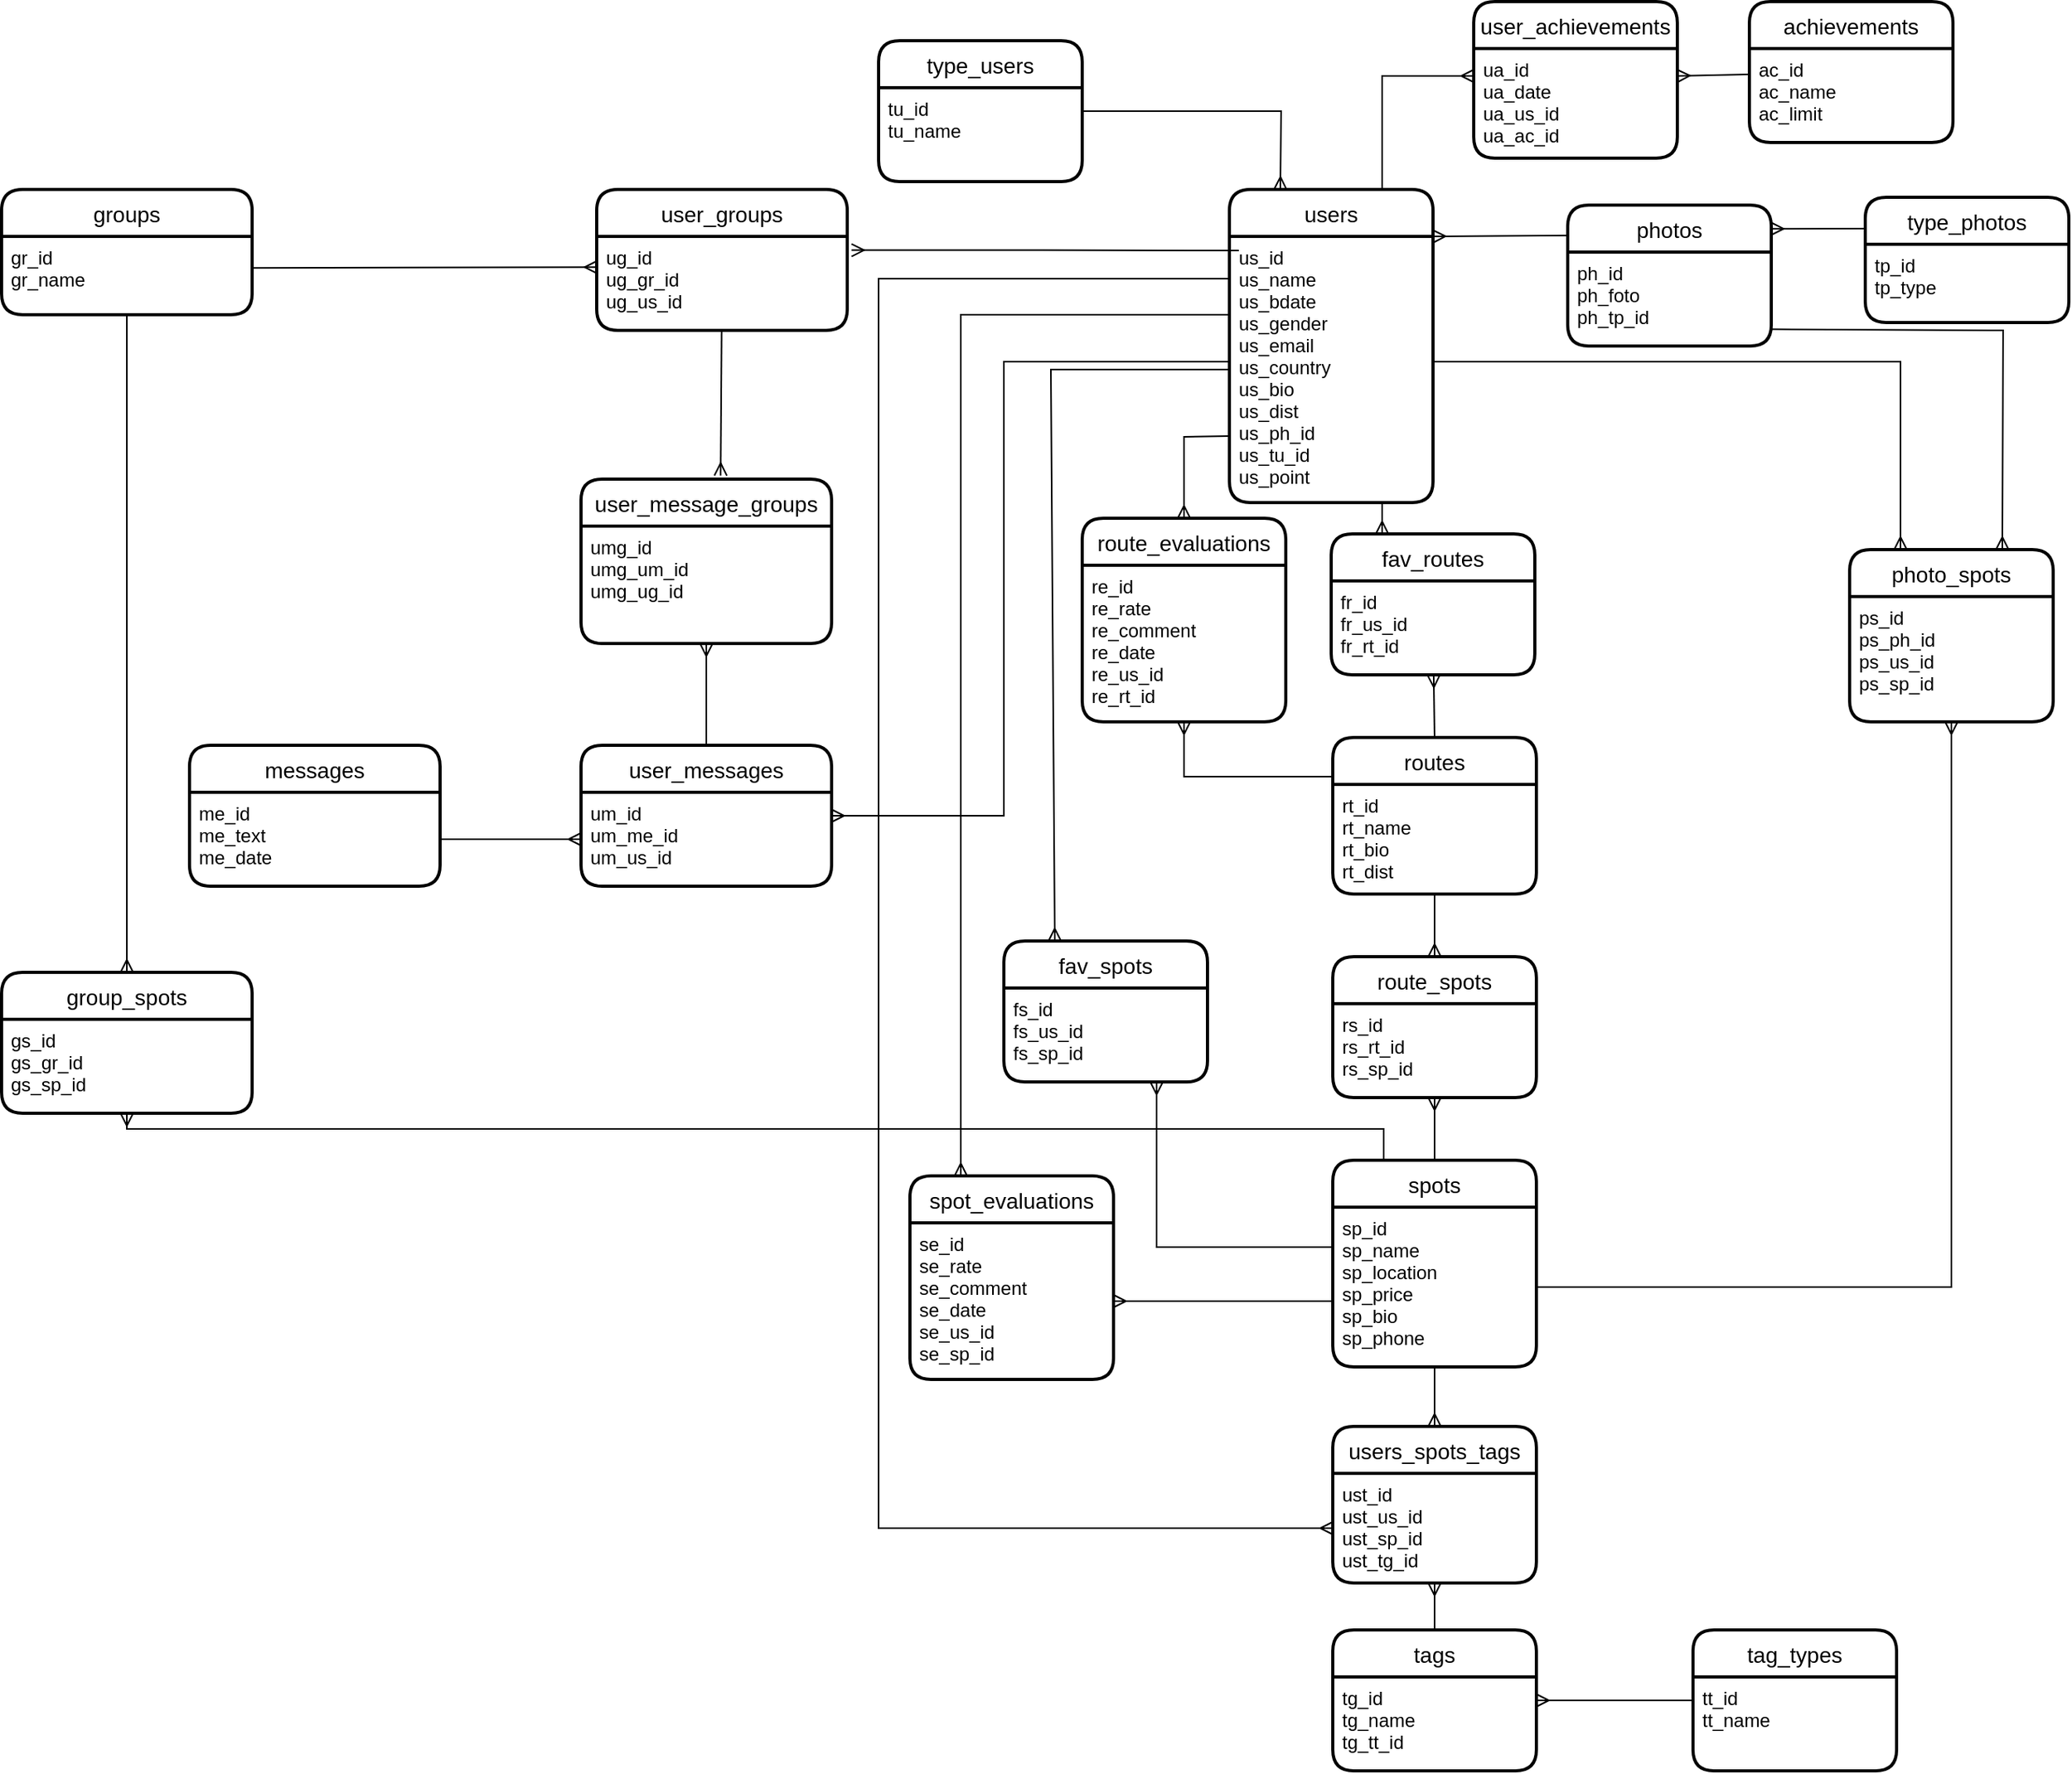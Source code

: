 <mxfile version="16.6.2" type="device"><diagram id="iLYljoPXduV03rMWOebI" name="Page-1"><mxGraphModel dx="990" dy="-1079" grid="1" gridSize="10" guides="1" tooltips="1" connect="1" arrows="1" fold="1" page="1" pageScale="1" pageWidth="827" pageHeight="1169" math="0" shadow="0"><root><mxCell id="0"/><mxCell id="1" parent="0"/><mxCell id="Hhw-8IZuU88P6IJP4M7J-1" value="" style="fontSize=12;html=1;endArrow=ERmany;rounded=0;entryX=0.25;entryY=0;entryDx=0;entryDy=0;elbow=vertical;exitX=1;exitY=0.25;exitDx=0;exitDy=0;" edge="1" parent="1" source="Hhw-8IZuU88P6IJP4M7J-14" target="Hhw-8IZuU88P6IJP4M7J-9"><mxGeometry width="100" height="100" relative="1" as="geometry"><mxPoint x="210" y="1260" as="sourcePoint"/><mxPoint x="542.08" y="1336.048" as="targetPoint"/><Array as="points"><mxPoint x="317" y="1250"/></Array></mxGeometry></mxCell><mxCell id="Hhw-8IZuU88P6IJP4M7J-2" value="" style="fontSize=12;html=1;endArrow=ERmany;rounded=0;elbow=vertical;exitX=0.5;exitY=0;exitDx=0;exitDy=0;" edge="1" parent="1" source="Hhw-8IZuU88P6IJP4M7J-16" target="Hhw-8IZuU88P6IJP4M7J-12"><mxGeometry width="100" height="100" relative="1" as="geometry"><mxPoint x="430" y="1810" as="sourcePoint"/><mxPoint x="420.0" y="1760" as="targetPoint"/></mxGeometry></mxCell><mxCell id="Hhw-8IZuU88P6IJP4M7J-3" value="" style="fontSize=12;html=1;endArrow=ERmany;rounded=0;elbow=vertical;exitX=0.75;exitY=1;exitDx=0;exitDy=0;entryX=0.25;entryY=0;entryDx=0;entryDy=0;" edge="1" parent="1" source="Hhw-8IZuU88P6IJP4M7J-10" target="Hhw-8IZuU88P6IJP4M7J-11"><mxGeometry width="100" height="100" relative="1" as="geometry"><mxPoint x="424.286" y="1500" as="sourcePoint"/><mxPoint x="430" y="1590" as="targetPoint"/></mxGeometry></mxCell><mxCell id="Hhw-8IZuU88P6IJP4M7J-4" value="" style="fontSize=12;html=1;endArrow=ERmany;rounded=0;entryX=0.5;entryY=0;entryDx=0;entryDy=0;" edge="1" parent="1" source="Hhw-8IZuU88P6IJP4M7J-22" target="Hhw-8IZuU88P6IJP4M7J-23"><mxGeometry width="100" height="100" relative="1" as="geometry"><mxPoint x="26.24" y="2209.27" as="sourcePoint"/><mxPoint x="433.36" y="2282.808" as="targetPoint"/></mxGeometry></mxCell><mxCell id="Hhw-8IZuU88P6IJP4M7J-5" value="" style="fontSize=12;html=1;endArrow=ERmany;rounded=0;entryX=0.5;entryY=1;entryDx=0;entryDy=0;exitX=0.5;exitY=0;exitDx=0;exitDy=0;" edge="1" parent="1" source="Hhw-8IZuU88P6IJP4M7J-26" target="Hhw-8IZuU88P6IJP4M7J-24"><mxGeometry width="100" height="100" relative="1" as="geometry"><mxPoint x="430" y="2272" as="sourcePoint"/><mxPoint x="457.68" y="2263.7" as="targetPoint"/></mxGeometry></mxCell><mxCell id="Hhw-8IZuU88P6IJP4M7J-6" value="" style="fontSize=12;html=1;endArrow=ERmany;rounded=0;entryX=0.5;entryY=1;entryDx=0;entryDy=0;exitX=0.5;exitY=0;exitDx=0;exitDy=0;" edge="1" parent="1" source="Hhw-8IZuU88P6IJP4M7J-21" target="Hhw-8IZuU88P6IJP4M7J-19"><mxGeometry width="100" height="100" relative="1" as="geometry"><mxPoint x="160" y="2280" as="sourcePoint"/><mxPoint x="415" y="2050" as="targetPoint"/></mxGeometry></mxCell><mxCell id="Hhw-8IZuU88P6IJP4M7J-7" value="" style="fontSize=12;html=1;endArrow=ERmany;rounded=0;exitX=0;exitY=0.75;exitDx=0;exitDy=0;entryX=0.5;entryY=0;entryDx=0;entryDy=0;" edge="1" parent="1" source="Hhw-8IZuU88P6IJP4M7J-10" target="Hhw-8IZuU88P6IJP4M7J-28"><mxGeometry width="100" height="100" relative="1" as="geometry"><mxPoint x="270" y="1430" as="sourcePoint"/><mxPoint x="269.74" y="1337.19" as="targetPoint"/><Array as="points"><mxPoint x="255" y="1458"/></Array></mxGeometry></mxCell><mxCell id="Hhw-8IZuU88P6IJP4M7J-9" value="users" style="swimlane;childLayout=stackLayout;horizontal=1;startSize=30;horizontalStack=0;rounded=1;fontSize=14;fontStyle=0;strokeWidth=2;resizeParent=0;resizeLast=1;shadow=0;dashed=0;align=center;" vertex="1" parent="1"><mxGeometry x="284" y="1300" width="130" height="200" as="geometry"/></mxCell><mxCell id="Hhw-8IZuU88P6IJP4M7J-10" value="us_id&#10;us_name&#10;us_bdate&#10;us_gender&#10;us_email&#10;us_country&#10;us_bio&#10;us_dist&#10;us_ph_id&#10;us_tu_id&#10;us_point" style="align=left;strokeColor=none;fillColor=none;spacingLeft=4;fontSize=12;verticalAlign=top;resizable=0;rotatable=0;part=1;" vertex="1" parent="Hhw-8IZuU88P6IJP4M7J-9"><mxGeometry y="30" width="130" height="170" as="geometry"/></mxCell><mxCell id="Hhw-8IZuU88P6IJP4M7J-11" value="fav_routes" style="swimlane;childLayout=stackLayout;horizontal=1;startSize=30;horizontalStack=0;rounded=1;fontSize=14;fontStyle=0;strokeWidth=2;resizeParent=0;resizeLast=1;shadow=0;dashed=0;align=center;" vertex="1" parent="1"><mxGeometry x="349" y="1520" width="130" height="90" as="geometry"><mxRectangle x="370" y="1500" width="100" height="30" as="alternateBounds"/></mxGeometry></mxCell><mxCell id="Hhw-8IZuU88P6IJP4M7J-12" value="fr_id&#10;fr_us_id&#10;fr_rt_id" style="align=left;strokeColor=none;fillColor=none;spacingLeft=4;fontSize=12;verticalAlign=top;resizable=0;rotatable=0;part=1;" vertex="1" parent="Hhw-8IZuU88P6IJP4M7J-11"><mxGeometry y="30" width="130" height="60" as="geometry"/></mxCell><mxCell id="Hhw-8IZuU88P6IJP4M7J-13" value="type_users" style="swimlane;childLayout=stackLayout;horizontal=1;startSize=30;horizontalStack=0;rounded=1;fontSize=14;fontStyle=0;strokeWidth=2;resizeParent=0;resizeLast=1;shadow=0;dashed=0;align=center;" vertex="1" parent="1"><mxGeometry x="60" y="1205" width="130" height="90" as="geometry"/></mxCell><mxCell id="Hhw-8IZuU88P6IJP4M7J-14" value="tu_id&#10;tu_name" style="align=left;strokeColor=none;fillColor=none;spacingLeft=4;fontSize=12;verticalAlign=top;resizable=0;rotatable=0;part=1;" vertex="1" parent="Hhw-8IZuU88P6IJP4M7J-13"><mxGeometry y="30" width="130" height="60" as="geometry"/></mxCell><mxCell id="Hhw-8IZuU88P6IJP4M7J-16" value="routes" style="swimlane;childLayout=stackLayout;horizontal=1;startSize=30;horizontalStack=0;rounded=1;fontSize=14;fontStyle=0;strokeWidth=2;resizeParent=0;resizeLast=1;shadow=0;dashed=0;align=center;" vertex="1" parent="1"><mxGeometry x="350" y="1650" width="130" height="100" as="geometry"/></mxCell><mxCell id="Hhw-8IZuU88P6IJP4M7J-17" value="rt_id&#10;rt_name&#10;rt_bio&#10;rt_dist" style="align=left;strokeColor=none;fillColor=none;spacingLeft=4;fontSize=12;verticalAlign=top;resizable=0;rotatable=0;part=1;" vertex="1" parent="Hhw-8IZuU88P6IJP4M7J-16"><mxGeometry y="30" width="130" height="70" as="geometry"/></mxCell><mxCell id="Hhw-8IZuU88P6IJP4M7J-18" value="route_spots" style="swimlane;childLayout=stackLayout;horizontal=1;startSize=30;horizontalStack=0;rounded=1;fontSize=14;fontStyle=0;strokeWidth=2;resizeParent=0;resizeLast=1;shadow=0;dashed=0;align=center;" vertex="1" parent="1"><mxGeometry x="350" y="1790" width="130" height="90" as="geometry"/></mxCell><mxCell id="Hhw-8IZuU88P6IJP4M7J-19" value="rs_id&#10;rs_rt_id&#10;rs_sp_id" style="align=left;strokeColor=none;fillColor=none;spacingLeft=4;fontSize=12;verticalAlign=top;resizable=0;rotatable=0;part=1;" vertex="1" parent="Hhw-8IZuU88P6IJP4M7J-18"><mxGeometry y="30" width="130" height="60" as="geometry"/></mxCell><mxCell id="Hhw-8IZuU88P6IJP4M7J-20" value="" style="fontSize=12;html=1;endArrow=ERmany;rounded=0;elbow=vertical;exitX=0.5;exitY=1;exitDx=0;exitDy=0;entryX=0.5;entryY=0;entryDx=0;entryDy=0;" edge="1" parent="1" source="Hhw-8IZuU88P6IJP4M7J-17" target="Hhw-8IZuU88P6IJP4M7J-18"><mxGeometry width="100" height="100" relative="1" as="geometry"><mxPoint x="609.04" y="1850" as="sourcePoint"/><mxPoint x="600" y="1921" as="targetPoint"/><Array as="points"/></mxGeometry></mxCell><mxCell id="Hhw-8IZuU88P6IJP4M7J-21" value="spots" style="swimlane;childLayout=stackLayout;horizontal=1;startSize=30;horizontalStack=0;rounded=1;fontSize=14;fontStyle=0;strokeWidth=2;resizeParent=0;resizeLast=1;shadow=0;dashed=0;align=center;" vertex="1" parent="1"><mxGeometry x="350" y="1920" width="130" height="132" as="geometry"/></mxCell><mxCell id="Hhw-8IZuU88P6IJP4M7J-22" value="sp_id&#10;sp_name&#10;sp_location&#10;sp_price&#10;sp_bio&#10;sp_phone" style="align=left;strokeColor=none;fillColor=none;spacingLeft=4;fontSize=12;verticalAlign=top;resizable=0;rotatable=0;part=1;" vertex="1" parent="Hhw-8IZuU88P6IJP4M7J-21"><mxGeometry y="30" width="130" height="102" as="geometry"/></mxCell><mxCell id="Hhw-8IZuU88P6IJP4M7J-23" value="users_spots_tags" style="swimlane;childLayout=stackLayout;horizontal=1;startSize=30;horizontalStack=0;rounded=1;fontSize=14;fontStyle=0;strokeWidth=2;resizeParent=0;resizeLast=1;shadow=0;dashed=0;align=center;" vertex="1" parent="1"><mxGeometry x="350" y="2090" width="130" height="100" as="geometry"/></mxCell><mxCell id="Hhw-8IZuU88P6IJP4M7J-24" value="ust_id&#10;ust_us_id&#10;ust_sp_id&#10;ust_tg_id" style="align=left;strokeColor=none;fillColor=none;spacingLeft=4;fontSize=12;verticalAlign=top;resizable=0;rotatable=0;part=1;" vertex="1" parent="Hhw-8IZuU88P6IJP4M7J-23"><mxGeometry y="30" width="130" height="70" as="geometry"/></mxCell><mxCell id="Hhw-8IZuU88P6IJP4M7J-25" value="" style="edgeStyle=orthogonalEdgeStyle;rounded=0;orthogonalLoop=1;jettySize=auto;html=1;endArrow=none;endFill=0;startArrow=ERmany;startFill=0;exitX=1;exitY=0.25;exitDx=0;exitDy=0;entryX=0;entryY=0.25;entryDx=0;entryDy=0;" edge="1" parent="1" source="Hhw-8IZuU88P6IJP4M7J-27" target="Hhw-8IZuU88P6IJP4M7J-39"><mxGeometry relative="1" as="geometry"><mxPoint x="790.0" y="2257" as="sourcePoint"/><mxPoint x="740" y="2362" as="targetPoint"/><Array as="points"><mxPoint x="570" y="2265"/><mxPoint x="570" y="2265"/></Array></mxGeometry></mxCell><mxCell id="Hhw-8IZuU88P6IJP4M7J-26" value="tags" style="swimlane;childLayout=stackLayout;horizontal=1;startSize=30;horizontalStack=0;rounded=1;fontSize=14;fontStyle=0;strokeWidth=2;resizeParent=0;resizeLast=1;shadow=0;dashed=0;align=center;" vertex="1" parent="1"><mxGeometry x="350" y="2220" width="130" height="90" as="geometry"/></mxCell><mxCell id="Hhw-8IZuU88P6IJP4M7J-27" value="tg_id&#10;tg_name&#10;tg_tt_id" style="align=left;strokeColor=none;fillColor=none;spacingLeft=4;fontSize=12;verticalAlign=top;resizable=0;rotatable=0;part=1;" vertex="1" parent="Hhw-8IZuU88P6IJP4M7J-26"><mxGeometry y="30" width="130" height="60" as="geometry"/></mxCell><mxCell id="Hhw-8IZuU88P6IJP4M7J-28" value="route_evaluations" style="swimlane;childLayout=stackLayout;horizontal=1;startSize=30;horizontalStack=0;rounded=1;fontSize=14;fontStyle=0;strokeWidth=2;resizeParent=0;resizeLast=1;shadow=0;dashed=0;align=center;" vertex="1" parent="1"><mxGeometry x="190" y="1510" width="130" height="130" as="geometry"/></mxCell><mxCell id="Hhw-8IZuU88P6IJP4M7J-29" value="re_id&#10;re_rate&#10;re_comment&#10;re_date&#10;re_us_id&#10;re_rt_id" style="align=left;strokeColor=none;fillColor=none;spacingLeft=4;fontSize=12;verticalAlign=top;resizable=0;rotatable=0;part=1;" vertex="1" parent="Hhw-8IZuU88P6IJP4M7J-28"><mxGeometry y="30" width="130" height="100" as="geometry"/></mxCell><mxCell id="Hhw-8IZuU88P6IJP4M7J-30" value="spot_evaluations" style="swimlane;childLayout=stackLayout;horizontal=1;startSize=30;horizontalStack=0;rounded=1;fontSize=14;fontStyle=0;strokeWidth=2;resizeParent=0;resizeLast=1;shadow=0;dashed=0;align=center;" vertex="1" parent="1"><mxGeometry x="80" y="1930" width="130" height="130" as="geometry"/></mxCell><mxCell id="Hhw-8IZuU88P6IJP4M7J-31" value="se_id&#10;se_rate&#10;se_comment&#10;se_date&#10;se_us_id&#10;se_sp_id" style="align=left;strokeColor=none;fillColor=none;spacingLeft=4;fontSize=12;verticalAlign=top;resizable=0;rotatable=0;part=1;" vertex="1" parent="Hhw-8IZuU88P6IJP4M7J-30"><mxGeometry y="30" width="130" height="100" as="geometry"/></mxCell><mxCell id="Hhw-8IZuU88P6IJP4M7J-32" style="edgeStyle=none;rounded=0;orthogonalLoop=1;jettySize=auto;html=1;exitX=0.5;exitY=1;exitDx=0;exitDy=0;entryX=0;entryY=0.25;entryDx=0;entryDy=0;startArrow=ERmany;startFill=0;endArrow=none;endFill=0;" edge="1" parent="1" source="Hhw-8IZuU88P6IJP4M7J-29" target="Hhw-8IZuU88P6IJP4M7J-16"><mxGeometry relative="1" as="geometry"><Array as="points"><mxPoint x="255" y="1675"/></Array></mxGeometry></mxCell><mxCell id="Hhw-8IZuU88P6IJP4M7J-33" style="edgeStyle=none;rounded=0;orthogonalLoop=1;jettySize=auto;html=1;exitX=1;exitY=0.5;exitDx=0;exitDy=0;startArrow=ERmany;startFill=0;endArrow=none;endFill=0;" edge="1" parent="1" source="Hhw-8IZuU88P6IJP4M7J-31"><mxGeometry relative="1" as="geometry"><mxPoint x="350" y="2010" as="targetPoint"/></mxGeometry></mxCell><mxCell id="Hhw-8IZuU88P6IJP4M7J-34" value="fav_spots" style="swimlane;childLayout=stackLayout;horizontal=1;startSize=30;horizontalStack=0;rounded=1;fontSize=14;fontStyle=0;strokeWidth=2;resizeParent=0;resizeLast=1;shadow=0;dashed=0;align=center;" vertex="1" parent="1"><mxGeometry x="140" y="1780" width="130" height="90" as="geometry"/></mxCell><mxCell id="Hhw-8IZuU88P6IJP4M7J-35" value="fs_id&#10;fs_us_id&#10;fs_sp_id" style="align=left;strokeColor=none;fillColor=none;spacingLeft=4;fontSize=12;verticalAlign=top;resizable=0;rotatable=0;part=1;" vertex="1" parent="Hhw-8IZuU88P6IJP4M7J-34"><mxGeometry y="30" width="130" height="60" as="geometry"/></mxCell><mxCell id="Hhw-8IZuU88P6IJP4M7J-36" style="rounded=0;orthogonalLoop=1;jettySize=auto;html=1;startArrow=none;startFill=0;endArrow=ERmany;endFill=0;edgeStyle=orthogonalEdgeStyle;exitX=0;exitY=0.25;exitDx=0;exitDy=0;entryX=0.75;entryY=1;entryDx=0;entryDy=0;" edge="1" parent="1" source="Hhw-8IZuU88P6IJP4M7J-22" target="Hhw-8IZuU88P6IJP4M7J-35"><mxGeometry relative="1" as="geometry"><mxPoint x="320" y="2000" as="sourcePoint"/><mxPoint x="238" y="1910" as="targetPoint"/><Array as="points"><mxPoint x="238" y="1975"/></Array></mxGeometry></mxCell><mxCell id="Hhw-8IZuU88P6IJP4M7J-37" style="edgeStyle=none;rounded=0;orthogonalLoop=1;jettySize=auto;html=1;startArrow=none;startFill=0;endArrow=ERmany;endFill=0;entryX=0.25;entryY=0;entryDx=0;entryDy=0;exitX=0;exitY=0.5;exitDx=0;exitDy=0;" edge="1" parent="1" source="Hhw-8IZuU88P6IJP4M7J-10" target="Hhw-8IZuU88P6IJP4M7J-34"><mxGeometry relative="1" as="geometry"><mxPoint x="640" y="1680" as="targetPoint"/><Array as="points"><mxPoint x="170" y="1415"/></Array><mxPoint x="260" y="1410" as="sourcePoint"/></mxGeometry></mxCell><mxCell id="Hhw-8IZuU88P6IJP4M7J-38" value="tag_types" style="swimlane;childLayout=stackLayout;horizontal=1;startSize=30;horizontalStack=0;rounded=1;fontSize=14;fontStyle=0;strokeWidth=2;resizeParent=0;resizeLast=1;shadow=0;dashed=0;align=center;" vertex="1" parent="1"><mxGeometry x="580" y="2220" width="130" height="90" as="geometry"/></mxCell><mxCell id="Hhw-8IZuU88P6IJP4M7J-39" value="tt_id&#10;tt_name" style="align=left;strokeColor=none;fillColor=none;spacingLeft=4;fontSize=12;verticalAlign=top;resizable=0;rotatable=0;part=1;" vertex="1" parent="Hhw-8IZuU88P6IJP4M7J-38"><mxGeometry y="30" width="130" height="60" as="geometry"/></mxCell><mxCell id="Hhw-8IZuU88P6IJP4M7J-40" style="edgeStyle=orthogonalEdgeStyle;rounded=0;orthogonalLoop=1;jettySize=auto;html=1;entryX=0.75;entryY=0;entryDx=0;entryDy=0;startArrow=ERmany;startFill=0;endArrow=none;endFill=0;exitX=0;exitY=0.25;exitDx=0;exitDy=0;" edge="1" parent="1" source="Hhw-8IZuU88P6IJP4M7J-43" target="Hhw-8IZuU88P6IJP4M7J-9"><mxGeometry relative="1" as="geometry"><mxPoint x="420" y="1260" as="sourcePoint"/><mxPoint x="447.5" y="1310" as="targetPoint"/><Array as="points"><mxPoint x="382" y="1228"/></Array></mxGeometry></mxCell><mxCell id="Hhw-8IZuU88P6IJP4M7J-41" value="" style="rounded=0;orthogonalLoop=1;jettySize=auto;html=1;startArrow=ERmany;startFill=0;endArrow=none;endFill=0;exitX=1;exitY=0.25;exitDx=0;exitDy=0;" edge="1" parent="1" source="Hhw-8IZuU88P6IJP4M7J-43" target="Hhw-8IZuU88P6IJP4M7J-45"><mxGeometry relative="1" as="geometry"/></mxCell><mxCell id="Hhw-8IZuU88P6IJP4M7J-42" value="user_achievements" style="swimlane;childLayout=stackLayout;horizontal=1;startSize=30;horizontalStack=0;rounded=1;fontSize=14;fontStyle=0;strokeWidth=2;resizeParent=0;resizeLast=1;shadow=0;dashed=0;align=center;" vertex="1" parent="1"><mxGeometry x="440" y="1180" width="130" height="100" as="geometry"/></mxCell><mxCell id="Hhw-8IZuU88P6IJP4M7J-43" value="ua_id&#10;ua_date&#10;ua_us_id&#10;ua_ac_id" style="align=left;strokeColor=none;fillColor=none;spacingLeft=4;fontSize=12;verticalAlign=top;resizable=0;rotatable=0;part=1;" vertex="1" parent="Hhw-8IZuU88P6IJP4M7J-42"><mxGeometry y="30" width="130" height="70" as="geometry"/></mxCell><mxCell id="Hhw-8IZuU88P6IJP4M7J-44" style="edgeStyle=orthogonalEdgeStyle;rounded=0;orthogonalLoop=1;jettySize=auto;html=1;startArrow=none;startFill=0;endArrow=ERmany;endFill=0;entryX=0.25;entryY=0;entryDx=0;entryDy=0;exitX=0;exitY=0.25;exitDx=0;exitDy=0;" edge="1" parent="1" source="Hhw-8IZuU88P6IJP4M7J-10" target="Hhw-8IZuU88P6IJP4M7J-30"><mxGeometry relative="1" as="geometry"><mxPoint x="150" y="1880" as="targetPoint"/><mxPoint x="240" y="1380" as="sourcePoint"/><Array as="points"><mxPoint x="113" y="1380"/></Array></mxGeometry></mxCell><mxCell id="Hhw-8IZuU88P6IJP4M7J-45" value="achievements" style="swimlane;childLayout=stackLayout;horizontal=1;startSize=30;horizontalStack=0;rounded=1;fontSize=14;fontStyle=0;strokeWidth=2;resizeParent=0;resizeLast=1;shadow=0;dashed=0;align=center;" vertex="1" parent="1"><mxGeometry x="616" y="1180" width="130" height="90" as="geometry"/></mxCell><mxCell id="Hhw-8IZuU88P6IJP4M7J-46" value="ac_id&#10;ac_name&#10;ac_limit" style="align=left;strokeColor=none;fillColor=none;spacingLeft=4;fontSize=12;verticalAlign=top;resizable=0;rotatable=0;part=1;" vertex="1" parent="Hhw-8IZuU88P6IJP4M7J-45"><mxGeometry y="30" width="130" height="60" as="geometry"/></mxCell><mxCell id="Hhw-8IZuU88P6IJP4M7J-47" value="" style="edgeStyle=none;rounded=0;orthogonalLoop=1;jettySize=auto;html=1;startArrow=none;startFill=0;endArrow=ERmany;endFill=0;exitX=0.003;exitY=0.215;exitDx=0;exitDy=0;entryX=1;entryY=0;entryDx=0;entryDy=0;exitPerimeter=0;" edge="1" parent="1" source="Hhw-8IZuU88P6IJP4M7J-49" target="Hhw-8IZuU88P6IJP4M7J-10"><mxGeometry relative="1" as="geometry"><mxPoint x="656" y="1395" as="sourcePoint"/><mxPoint x="450" y="1350" as="targetPoint"/></mxGeometry></mxCell><mxCell id="Hhw-8IZuU88P6IJP4M7J-48" value="" style="rounded=0;orthogonalLoop=1;jettySize=auto;html=1;startArrow=none;startFill=0;endArrow=ERmany;endFill=0;entryX=0.75;entryY=0;entryDx=0;entryDy=0;exitX=1.002;exitY=0.821;exitDx=0;exitDy=0;exitPerimeter=0;" edge="1" parent="1" source="Hhw-8IZuU88P6IJP4M7J-50" target="Hhw-8IZuU88P6IJP4M7J-54"><mxGeometry relative="1" as="geometry"><mxPoint x="668" y="1370" as="sourcePoint"/><Array as="points"><mxPoint x="778" y="1390"/></Array></mxGeometry></mxCell><mxCell id="Hhw-8IZuU88P6IJP4M7J-49" value="photos" style="swimlane;childLayout=stackLayout;horizontal=1;startSize=30;horizontalStack=0;rounded=1;fontSize=14;fontStyle=0;strokeWidth=2;resizeParent=0;resizeLast=1;shadow=0;dashed=0;align=center;" vertex="1" parent="1"><mxGeometry x="500" y="1310" width="130" height="90" as="geometry"/></mxCell><mxCell id="Hhw-8IZuU88P6IJP4M7J-50" value="ph_id&#10;ph_foto&#10;ph_tp_id" style="align=left;strokeColor=none;fillColor=none;spacingLeft=4;fontSize=12;verticalAlign=top;resizable=0;rotatable=0;part=1;" vertex="1" parent="Hhw-8IZuU88P6IJP4M7J-49"><mxGeometry y="30" width="130" height="60" as="geometry"/></mxCell><mxCell id="Hhw-8IZuU88P6IJP4M7J-51" style="rounded=0;orthogonalLoop=1;jettySize=auto;html=1;exitX=0;exitY=0.25;exitDx=0;exitDy=0;entryX=0.999;entryY=0.168;entryDx=0;entryDy=0;endArrow=ERmany;endFill=0;entryPerimeter=0;" edge="1" parent="1" source="Hhw-8IZuU88P6IJP4M7J-52" target="Hhw-8IZuU88P6IJP4M7J-49"><mxGeometry relative="1" as="geometry"/></mxCell><mxCell id="Hhw-8IZuU88P6IJP4M7J-52" value="type_photos" style="swimlane;childLayout=stackLayout;horizontal=1;startSize=30;horizontalStack=0;rounded=1;fontSize=14;fontStyle=0;strokeWidth=2;resizeParent=0;resizeLast=1;shadow=0;dashed=0;align=center;" vertex="1" parent="1"><mxGeometry x="690" y="1305" width="130" height="80" as="geometry"/></mxCell><mxCell id="Hhw-8IZuU88P6IJP4M7J-53" value="tp_id&#10;tp_type" style="align=left;strokeColor=none;fillColor=none;spacingLeft=4;fontSize=12;verticalAlign=top;resizable=0;rotatable=0;part=1;" vertex="1" parent="Hhw-8IZuU88P6IJP4M7J-52"><mxGeometry y="30" width="130" height="50" as="geometry"/></mxCell><mxCell id="Hhw-8IZuU88P6IJP4M7J-54" value="photo_spots" style="swimlane;childLayout=stackLayout;horizontal=1;startSize=30;horizontalStack=0;rounded=1;fontSize=14;fontStyle=0;strokeWidth=2;resizeParent=0;resizeLast=1;shadow=0;dashed=0;align=center;" vertex="1" parent="1"><mxGeometry x="680" y="1530" width="130" height="110" as="geometry"/></mxCell><mxCell id="Hhw-8IZuU88P6IJP4M7J-55" value="ps_id&#10;ps_ph_id&#10;ps_us_id&#10;ps_sp_id" style="align=left;strokeColor=none;fillColor=none;spacingLeft=4;fontSize=12;verticalAlign=top;resizable=0;rotatable=0;part=1;" vertex="1" parent="Hhw-8IZuU88P6IJP4M7J-54"><mxGeometry y="30" width="130" height="80" as="geometry"/></mxCell><mxCell id="Hhw-8IZuU88P6IJP4M7J-56" style="edgeStyle=orthogonalEdgeStyle;rounded=0;orthogonalLoop=1;jettySize=auto;html=1;entryX=0.25;entryY=0;entryDx=0;entryDy=0;startArrow=none;startFill=0;endArrow=ERmany;endFill=0;exitX=1;exitY=0.5;exitDx=0;exitDy=0;" edge="1" parent="1" source="Hhw-8IZuU88P6IJP4M7J-10" target="Hhw-8IZuU88P6IJP4M7J-54"><mxGeometry relative="1" as="geometry"><Array as="points"><mxPoint x="712" y="1410"/></Array><mxPoint x="420" y="1420" as="sourcePoint"/></mxGeometry></mxCell><mxCell id="Hhw-8IZuU88P6IJP4M7J-57" style="edgeStyle=orthogonalEdgeStyle;rounded=0;orthogonalLoop=1;jettySize=auto;html=1;entryX=1;entryY=0.5;entryDx=0;entryDy=0;startArrow=ERmany;startFill=0;endArrow=none;endFill=0;exitX=0.5;exitY=1;exitDx=0;exitDy=0;" edge="1" parent="1" source="Hhw-8IZuU88P6IJP4M7J-55" target="Hhw-8IZuU88P6IJP4M7J-22"><mxGeometry relative="1" as="geometry"><Array as="points"><mxPoint x="745" y="2001"/></Array></mxGeometry></mxCell><mxCell id="Hhw-8IZuU88P6IJP4M7J-58" style="edgeStyle=orthogonalEdgeStyle;rounded=0;orthogonalLoop=1;jettySize=auto;html=1;startArrow=none;startFill=0;endArrow=ERmany;endFill=0;exitX=0;exitY=0.25;exitDx=0;exitDy=0;entryX=0;entryY=0.5;entryDx=0;entryDy=0;" edge="1" parent="1" source="Hhw-8IZuU88P6IJP4M7J-9" target="Hhw-8IZuU88P6IJP4M7J-24"><mxGeometry relative="1" as="geometry"><mxPoint x="60" y="2140" as="targetPoint"/><Array as="points"><mxPoint x="284" y="1357"/><mxPoint x="60" y="1357"/><mxPoint x="60" y="2155"/></Array><mxPoint x="220" y="1340" as="sourcePoint"/></mxGeometry></mxCell><mxCell id="Hhw-8IZuU88P6IJP4M7J-75" value="" style="edgeStyle=orthogonalEdgeStyle;rounded=0;orthogonalLoop=1;jettySize=auto;html=1;endArrow=ERmany;endFill=0;" edge="1" parent="1" source="Hhw-8IZuU88P6IJP4M7J-70" target="Hhw-8IZuU88P6IJP4M7J-73"><mxGeometry relative="1" as="geometry"/></mxCell><mxCell id="Hhw-8IZuU88P6IJP4M7J-79" value="" style="rounded=0;orthogonalLoop=1;jettySize=auto;html=1;startArrow=none;startFill=0;endArrow=ERmany;endFill=0;exitX=1;exitY=0.403;exitDx=0;exitDy=0;exitPerimeter=0;entryX=0.002;entryY=0.327;entryDx=0;entryDy=0;entryPerimeter=0;" edge="1" parent="1" source="Hhw-8IZuU88P6IJP4M7J-71" target="Hhw-8IZuU88P6IJP4M7J-78"><mxGeometry relative="1" as="geometry"/></mxCell><mxCell id="Hhw-8IZuU88P6IJP4M7J-70" value="groups" style="swimlane;childLayout=stackLayout;horizontal=1;startSize=30;horizontalStack=0;rounded=1;fontSize=14;fontStyle=0;strokeWidth=2;resizeParent=0;resizeLast=1;shadow=0;dashed=0;align=center;" vertex="1" parent="1"><mxGeometry x="-500" y="1300" width="160" height="80" as="geometry"/></mxCell><mxCell id="Hhw-8IZuU88P6IJP4M7J-71" value="gr_id&#10;gr_name&#10;" style="align=left;strokeColor=none;fillColor=none;spacingLeft=4;fontSize=12;verticalAlign=top;resizable=0;rotatable=0;part=1;" vertex="1" parent="Hhw-8IZuU88P6IJP4M7J-70"><mxGeometry y="30" width="160" height="50" as="geometry"/></mxCell><mxCell id="Hhw-8IZuU88P6IJP4M7J-76" style="edgeStyle=orthogonalEdgeStyle;rounded=0;orthogonalLoop=1;jettySize=auto;html=1;entryX=0.25;entryY=0;entryDx=0;entryDy=0;startArrow=ERmany;startFill=0;endArrow=none;endFill=0;" edge="1" parent="1" source="Hhw-8IZuU88P6IJP4M7J-73" target="Hhw-8IZuU88P6IJP4M7J-21"><mxGeometry relative="1" as="geometry"><Array as="points"><mxPoint x="-420" y="1900"/><mxPoint x="383" y="1900"/></Array></mxGeometry></mxCell><mxCell id="Hhw-8IZuU88P6IJP4M7J-73" value="group_spots" style="swimlane;childLayout=stackLayout;horizontal=1;startSize=30;horizontalStack=0;rounded=1;fontSize=14;fontStyle=0;strokeWidth=2;resizeParent=0;resizeLast=1;shadow=0;dashed=0;align=center;" vertex="1" parent="1"><mxGeometry x="-500" y="1800" width="160" height="90" as="geometry"/></mxCell><mxCell id="Hhw-8IZuU88P6IJP4M7J-74" value="gs_id&#10;gs_gr_id&#10;gs_sp_id" style="align=left;strokeColor=none;fillColor=none;spacingLeft=4;fontSize=12;verticalAlign=top;resizable=0;rotatable=0;part=1;" vertex="1" parent="Hhw-8IZuU88P6IJP4M7J-73"><mxGeometry y="30" width="160" height="60" as="geometry"/></mxCell><mxCell id="Hhw-8IZuU88P6IJP4M7J-77" value="user_groups" style="swimlane;childLayout=stackLayout;horizontal=1;startSize=30;horizontalStack=0;rounded=1;fontSize=14;fontStyle=0;strokeWidth=2;resizeParent=0;resizeLast=1;shadow=0;dashed=0;align=center;" vertex="1" parent="1"><mxGeometry x="-120" y="1300" width="160" height="90" as="geometry"/></mxCell><mxCell id="Hhw-8IZuU88P6IJP4M7J-78" value="ug_id&#10;ug_gr_id&#10;ug_us_id" style="align=left;strokeColor=none;fillColor=none;spacingLeft=4;fontSize=12;verticalAlign=top;resizable=0;rotatable=0;part=1;" vertex="1" parent="Hhw-8IZuU88P6IJP4M7J-77"><mxGeometry y="30" width="160" height="60" as="geometry"/></mxCell><mxCell id="Hhw-8IZuU88P6IJP4M7J-80" style="edgeStyle=orthogonalEdgeStyle;rounded=0;orthogonalLoop=1;jettySize=auto;html=1;startArrow=ERmany;startFill=0;endArrow=none;endFill=0;exitX=1.017;exitY=0.146;exitDx=0;exitDy=0;exitPerimeter=0;" edge="1" parent="1" source="Hhw-8IZuU88P6IJP4M7J-78"><mxGeometry relative="1" as="geometry"><mxPoint x="290" y="1339" as="targetPoint"/></mxGeometry></mxCell><mxCell id="Hhw-8IZuU88P6IJP4M7J-90" value="" style="edgeStyle=none;rounded=0;orthogonalLoop=1;jettySize=auto;html=1;startArrow=none;startFill=0;endArrow=ERmany;endFill=0;" edge="1" parent="1" source="Hhw-8IZuU88P6IJP4M7J-81" target="Hhw-8IZuU88P6IJP4M7J-88"><mxGeometry relative="1" as="geometry"/></mxCell><mxCell id="Hhw-8IZuU88P6IJP4M7J-81" value="user_messages" style="swimlane;childLayout=stackLayout;horizontal=1;startSize=30;horizontalStack=0;rounded=1;fontSize=14;fontStyle=0;strokeWidth=2;resizeParent=0;resizeLast=1;shadow=0;dashed=0;align=center;" vertex="1" parent="1"><mxGeometry x="-130" y="1655" width="160" height="90" as="geometry"/></mxCell><mxCell id="Hhw-8IZuU88P6IJP4M7J-82" value="um_id&#10;um_me_id&#10;um_us_id" style="align=left;strokeColor=none;fillColor=none;spacingLeft=4;fontSize=12;verticalAlign=top;resizable=0;rotatable=0;part=1;" vertex="1" parent="Hhw-8IZuU88P6IJP4M7J-81"><mxGeometry y="30" width="160" height="60" as="geometry"/></mxCell><mxCell id="Hhw-8IZuU88P6IJP4M7J-84" value="messages" style="swimlane;childLayout=stackLayout;horizontal=1;startSize=30;horizontalStack=0;rounded=1;fontSize=14;fontStyle=0;strokeWidth=2;resizeParent=0;resizeLast=1;shadow=0;dashed=0;align=center;" vertex="1" parent="1"><mxGeometry x="-380" y="1655" width="160" height="90" as="geometry"/></mxCell><mxCell id="Hhw-8IZuU88P6IJP4M7J-85" value="me_id&#10;me_text&#10;me_date" style="align=left;strokeColor=none;fillColor=none;spacingLeft=4;fontSize=12;verticalAlign=top;resizable=0;rotatable=0;part=1;" vertex="1" parent="Hhw-8IZuU88P6IJP4M7J-84"><mxGeometry y="30" width="160" height="60" as="geometry"/></mxCell><mxCell id="Hhw-8IZuU88P6IJP4M7J-87" style="edgeStyle=orthogonalEdgeStyle;rounded=0;orthogonalLoop=1;jettySize=auto;html=1;exitX=0;exitY=0.5;exitDx=0;exitDy=0;entryX=1;entryY=0.25;entryDx=0;entryDy=0;startArrow=none;startFill=0;endArrow=ERmany;endFill=0;" edge="1" parent="1" source="Hhw-8IZuU88P6IJP4M7J-10" target="Hhw-8IZuU88P6IJP4M7J-82"><mxGeometry relative="1" as="geometry"><Array as="points"><mxPoint x="140" y="1410"/><mxPoint x="140" y="1700"/></Array></mxGeometry></mxCell><mxCell id="Hhw-8IZuU88P6IJP4M7J-88" value="user_message_groups" style="swimlane;childLayout=stackLayout;horizontal=1;startSize=30;horizontalStack=0;rounded=1;fontSize=14;fontStyle=0;strokeWidth=2;resizeParent=0;resizeLast=1;shadow=0;dashed=0;align=center;" vertex="1" parent="1"><mxGeometry x="-130" y="1485" width="160" height="105" as="geometry"/></mxCell><mxCell id="Hhw-8IZuU88P6IJP4M7J-89" value="umg_id&#10;umg_um_id&#10;umg_ug_id" style="align=left;strokeColor=none;fillColor=none;spacingLeft=4;fontSize=12;verticalAlign=top;resizable=0;rotatable=0;part=1;" vertex="1" parent="Hhw-8IZuU88P6IJP4M7J-88"><mxGeometry y="30" width="160" height="75" as="geometry"/></mxCell><mxCell id="Hhw-8IZuU88P6IJP4M7J-91" style="edgeStyle=none;rounded=0;orthogonalLoop=1;jettySize=auto;html=1;entryX=0.557;entryY=-0.021;entryDx=0;entryDy=0;entryPerimeter=0;startArrow=none;startFill=0;endArrow=ERmany;endFill=0;" edge="1" parent="1" source="Hhw-8IZuU88P6IJP4M7J-78" target="Hhw-8IZuU88P6IJP4M7J-88"><mxGeometry relative="1" as="geometry"/></mxCell><mxCell id="Hhw-8IZuU88P6IJP4M7J-92" style="edgeStyle=none;rounded=0;orthogonalLoop=1;jettySize=auto;html=1;entryX=0;entryY=0.5;entryDx=0;entryDy=0;startArrow=none;startFill=0;endArrow=ERmany;endFill=0;" edge="1" parent="1" source="Hhw-8IZuU88P6IJP4M7J-85" target="Hhw-8IZuU88P6IJP4M7J-82"><mxGeometry relative="1" as="geometry"/></mxCell></root></mxGraphModel></diagram></mxfile>